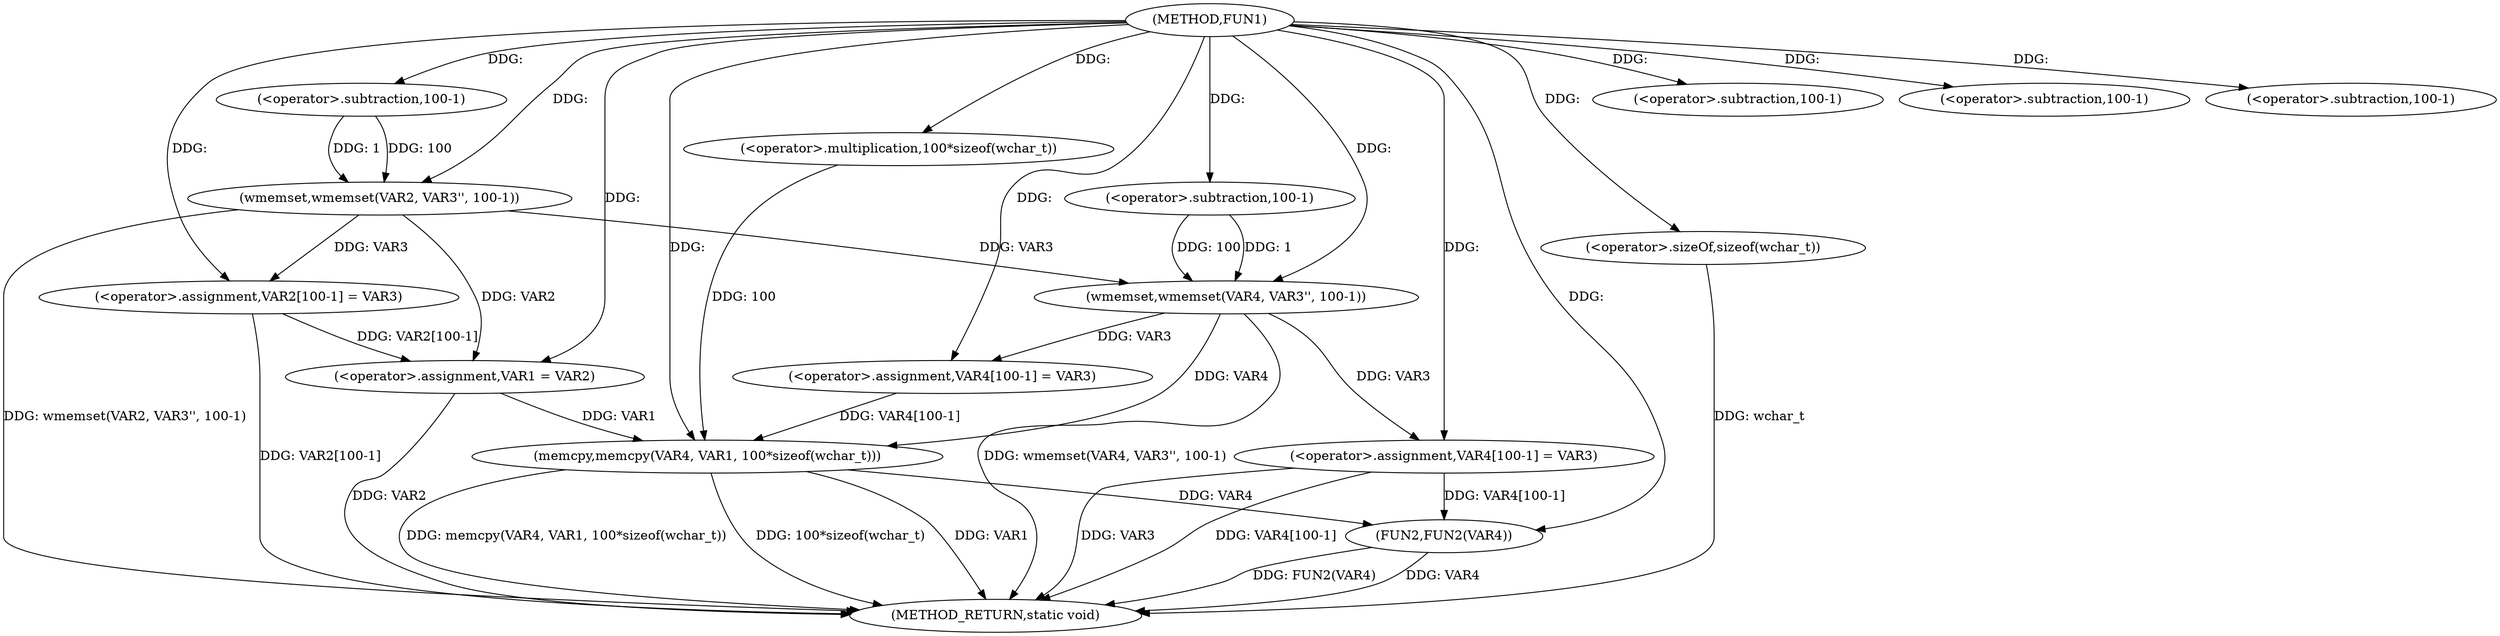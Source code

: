 digraph FUN1 {  
"1000100" [label = "(METHOD,FUN1)" ]
"1000151" [label = "(METHOD_RETURN,static void)" ]
"1000104" [label = "(wmemset,wmemset(VAR2, VAR3'', 100-1))" ]
"1000107" [label = "(<operator>.subtraction,100-1)" ]
"1000110" [label = "(<operator>.assignment,VAR2[100-1] = VAR3)" ]
"1000113" [label = "(<operator>.subtraction,100-1)" ]
"1000117" [label = "(<operator>.assignment,VAR1 = VAR2)" ]
"1000122" [label = "(wmemset,wmemset(VAR4, VAR3'', 100-1))" ]
"1000125" [label = "(<operator>.subtraction,100-1)" ]
"1000128" [label = "(<operator>.assignment,VAR4[100-1] = VAR3)" ]
"1000131" [label = "(<operator>.subtraction,100-1)" ]
"1000135" [label = "(memcpy,memcpy(VAR4, VAR1, 100*sizeof(wchar_t)))" ]
"1000138" [label = "(<operator>.multiplication,100*sizeof(wchar_t))" ]
"1000140" [label = "(<operator>.sizeOf,sizeof(wchar_t))" ]
"1000142" [label = "(<operator>.assignment,VAR4[100-1] = VAR3)" ]
"1000145" [label = "(<operator>.subtraction,100-1)" ]
"1000149" [label = "(FUN2,FUN2(VAR4))" ]
  "1000104" -> "1000151"  [ label = "DDG: wmemset(VAR2, VAR3'', 100-1)"] 
  "1000140" -> "1000151"  [ label = "DDG: wchar_t"] 
  "1000149" -> "1000151"  [ label = "DDG: VAR4"] 
  "1000135" -> "1000151"  [ label = "DDG: 100*sizeof(wchar_t)"] 
  "1000117" -> "1000151"  [ label = "DDG: VAR2"] 
  "1000110" -> "1000151"  [ label = "DDG: VAR2[100-1]"] 
  "1000135" -> "1000151"  [ label = "DDG: VAR1"] 
  "1000149" -> "1000151"  [ label = "DDG: FUN2(VAR4)"] 
  "1000142" -> "1000151"  [ label = "DDG: VAR3"] 
  "1000135" -> "1000151"  [ label = "DDG: memcpy(VAR4, VAR1, 100*sizeof(wchar_t))"] 
  "1000142" -> "1000151"  [ label = "DDG: VAR4[100-1]"] 
  "1000122" -> "1000151"  [ label = "DDG: wmemset(VAR4, VAR3'', 100-1)"] 
  "1000100" -> "1000104"  [ label = "DDG: "] 
  "1000107" -> "1000104"  [ label = "DDG: 100"] 
  "1000107" -> "1000104"  [ label = "DDG: 1"] 
  "1000100" -> "1000107"  [ label = "DDG: "] 
  "1000104" -> "1000110"  [ label = "DDG: VAR3"] 
  "1000100" -> "1000110"  [ label = "DDG: "] 
  "1000100" -> "1000113"  [ label = "DDG: "] 
  "1000104" -> "1000117"  [ label = "DDG: VAR2"] 
  "1000110" -> "1000117"  [ label = "DDG: VAR2[100-1]"] 
  "1000100" -> "1000117"  [ label = "DDG: "] 
  "1000100" -> "1000122"  [ label = "DDG: "] 
  "1000104" -> "1000122"  [ label = "DDG: VAR3"] 
  "1000125" -> "1000122"  [ label = "DDG: 100"] 
  "1000125" -> "1000122"  [ label = "DDG: 1"] 
  "1000100" -> "1000125"  [ label = "DDG: "] 
  "1000122" -> "1000128"  [ label = "DDG: VAR3"] 
  "1000100" -> "1000128"  [ label = "DDG: "] 
  "1000100" -> "1000131"  [ label = "DDG: "] 
  "1000122" -> "1000135"  [ label = "DDG: VAR4"] 
  "1000128" -> "1000135"  [ label = "DDG: VAR4[100-1]"] 
  "1000100" -> "1000135"  [ label = "DDG: "] 
  "1000117" -> "1000135"  [ label = "DDG: VAR1"] 
  "1000138" -> "1000135"  [ label = "DDG: 100"] 
  "1000100" -> "1000138"  [ label = "DDG: "] 
  "1000100" -> "1000140"  [ label = "DDG: "] 
  "1000100" -> "1000142"  [ label = "DDG: "] 
  "1000122" -> "1000142"  [ label = "DDG: VAR3"] 
  "1000100" -> "1000145"  [ label = "DDG: "] 
  "1000142" -> "1000149"  [ label = "DDG: VAR4[100-1]"] 
  "1000135" -> "1000149"  [ label = "DDG: VAR4"] 
  "1000100" -> "1000149"  [ label = "DDG: "] 
}
